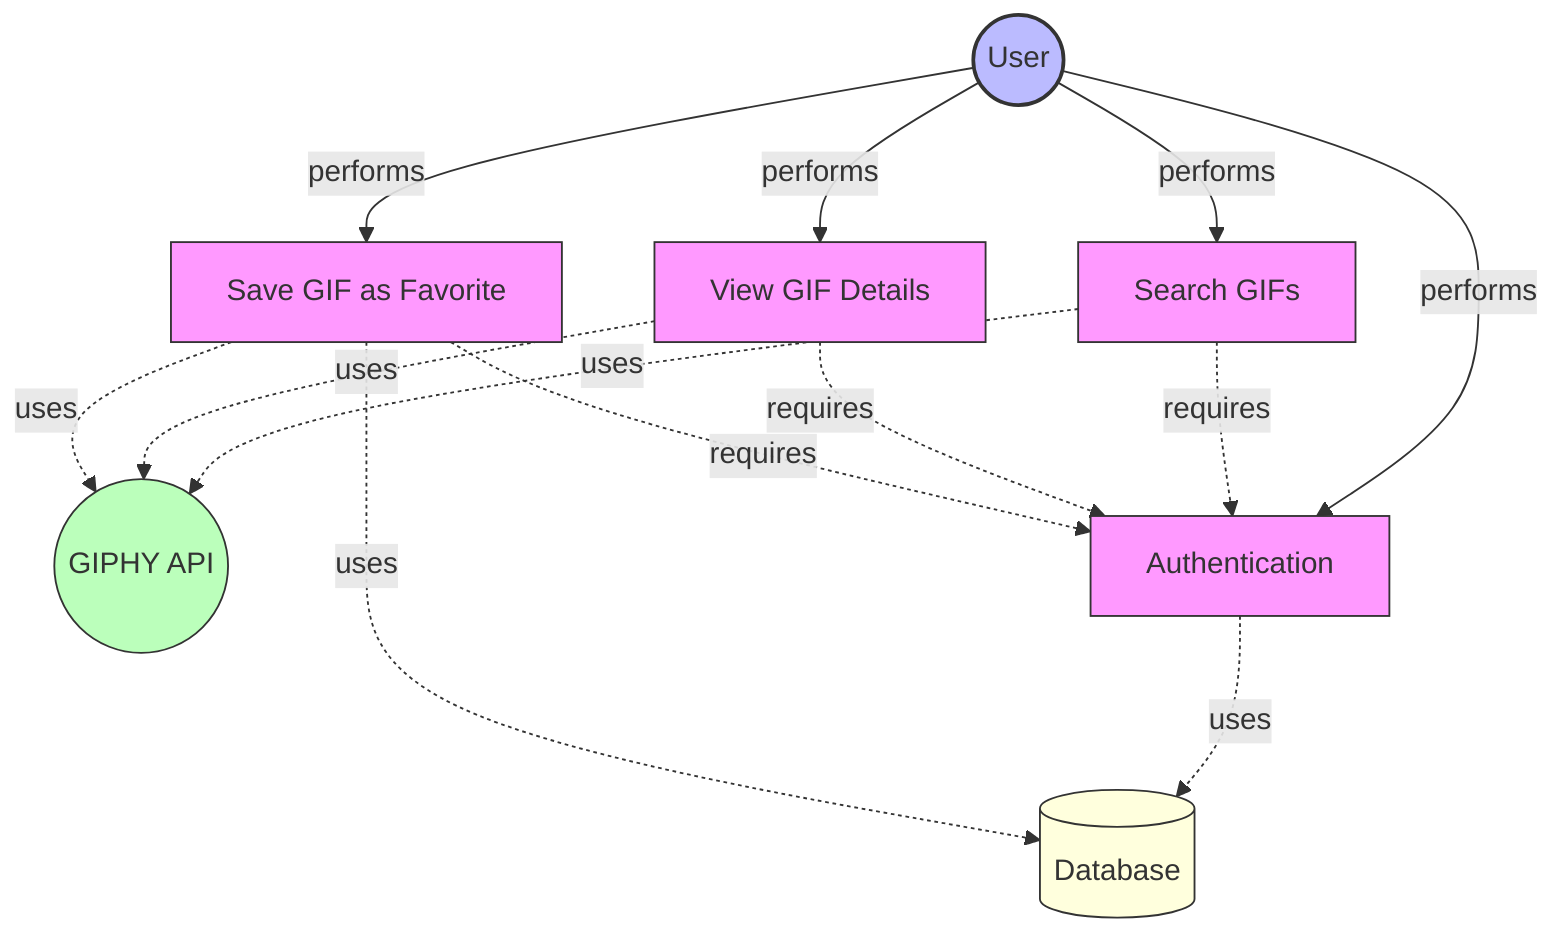 graph TB
    %% Actors
    User((User))
    GiphyAPI((GIPHY API))
    Database[(Database)]
    
    %% Main Use Cases
    UC1[Authentication]
    UC2[Search GIFs]
    UC3[View GIF Details]
    UC4[Save GIF as Favorite]
    
    %% Relationships
    User -->|performs| UC1
    User -->|performs| UC2
    User -->|performs| UC3
    User -->|performs| UC4
    
    UC1 -.->|uses| Database
    UC2 -.->|uses| GiphyAPI
    UC3 -.->|uses| GiphyAPI
    UC4 -.->|uses| GiphyAPI
    UC4 -.->|uses| Database
    
    %% Authentication requirement
    UC2 -.->|requires| UC1
    UC3 -.->|requires| UC1
    UC4 -.->|requires| UC1
    
    %% Style
    classDef usecase fill:#f9f,stroke:#333,stroke-width:1px;
    classDef actor fill:#bbf,stroke:#333,stroke-width:2px;
    classDef external fill:#bfb,stroke:#333,stroke-width:1px;
    classDef datastore fill:#ffd,stroke:#333,stroke-width:1px;
    
    class UC1,UC2,UC3,UC4 usecase;
    class User actor;
    class GiphyAPI external;
    class Database datastore;